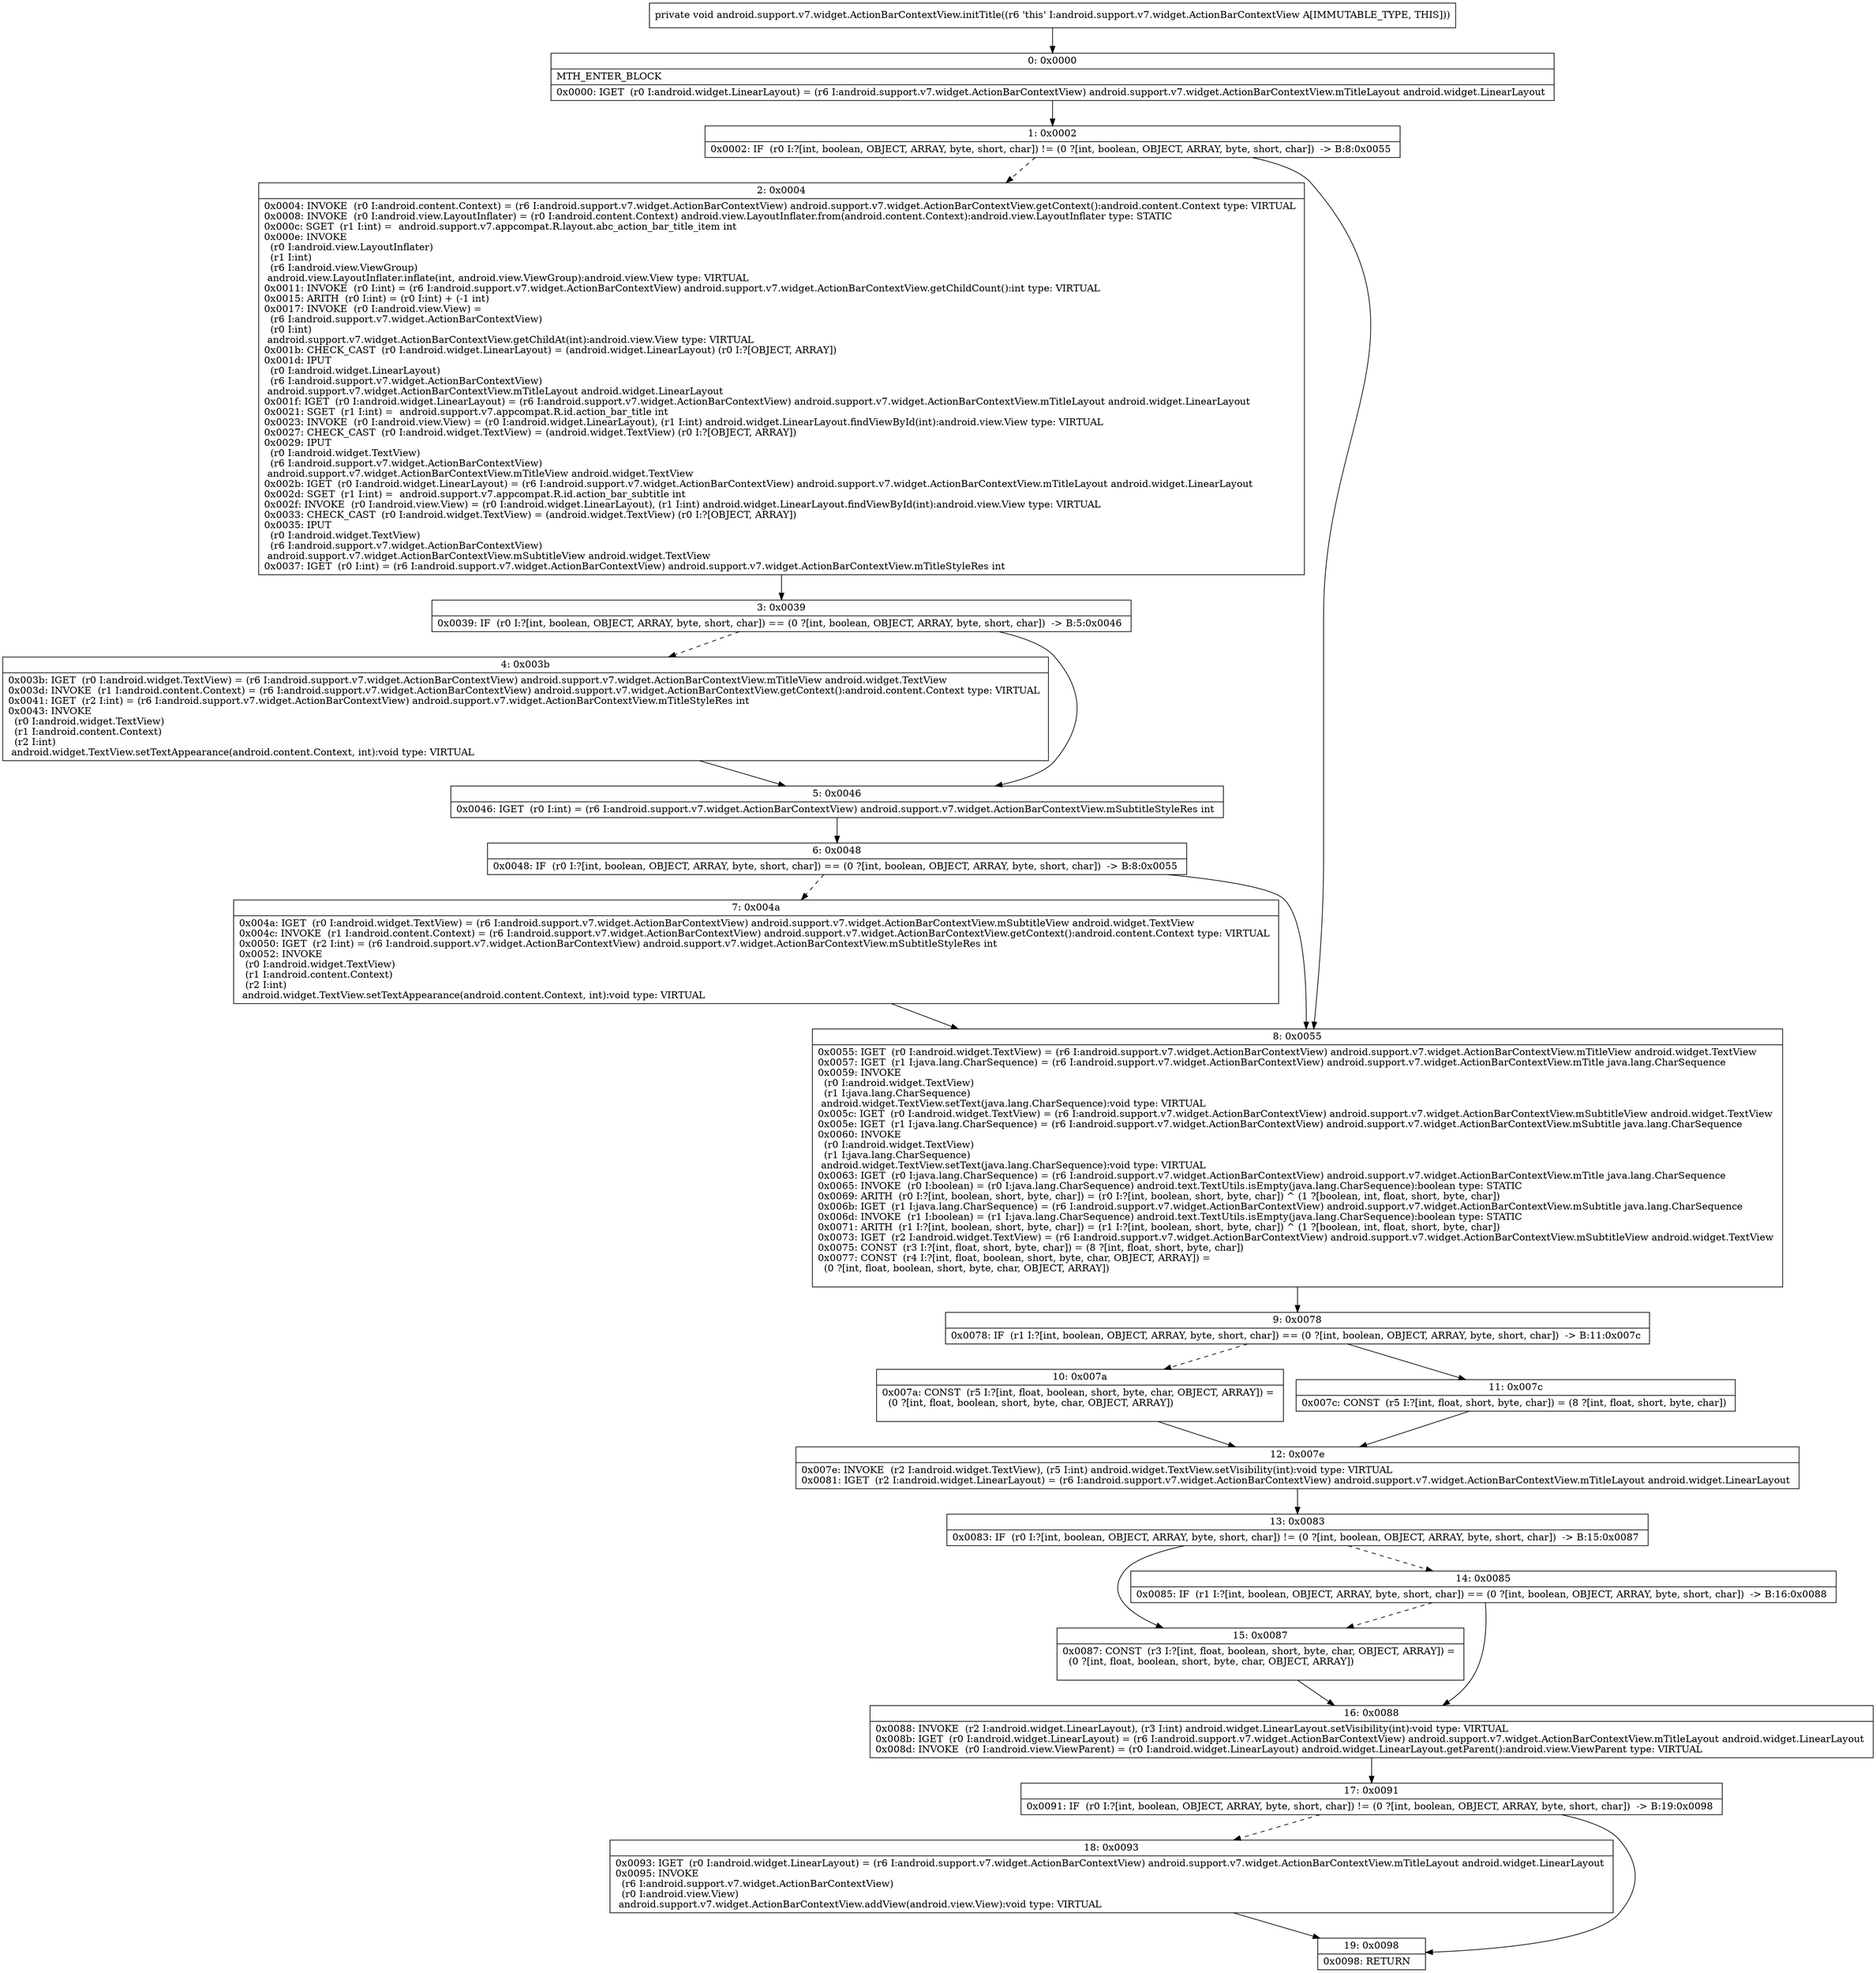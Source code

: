digraph "CFG forandroid.support.v7.widget.ActionBarContextView.initTitle()V" {
Node_0 [shape=record,label="{0\:\ 0x0000|MTH_ENTER_BLOCK\l|0x0000: IGET  (r0 I:android.widget.LinearLayout) = (r6 I:android.support.v7.widget.ActionBarContextView) android.support.v7.widget.ActionBarContextView.mTitleLayout android.widget.LinearLayout \l}"];
Node_1 [shape=record,label="{1\:\ 0x0002|0x0002: IF  (r0 I:?[int, boolean, OBJECT, ARRAY, byte, short, char]) != (0 ?[int, boolean, OBJECT, ARRAY, byte, short, char])  \-\> B:8:0x0055 \l}"];
Node_2 [shape=record,label="{2\:\ 0x0004|0x0004: INVOKE  (r0 I:android.content.Context) = (r6 I:android.support.v7.widget.ActionBarContextView) android.support.v7.widget.ActionBarContextView.getContext():android.content.Context type: VIRTUAL \l0x0008: INVOKE  (r0 I:android.view.LayoutInflater) = (r0 I:android.content.Context) android.view.LayoutInflater.from(android.content.Context):android.view.LayoutInflater type: STATIC \l0x000c: SGET  (r1 I:int) =  android.support.v7.appcompat.R.layout.abc_action_bar_title_item int \l0x000e: INVOKE  \l  (r0 I:android.view.LayoutInflater)\l  (r1 I:int)\l  (r6 I:android.view.ViewGroup)\l android.view.LayoutInflater.inflate(int, android.view.ViewGroup):android.view.View type: VIRTUAL \l0x0011: INVOKE  (r0 I:int) = (r6 I:android.support.v7.widget.ActionBarContextView) android.support.v7.widget.ActionBarContextView.getChildCount():int type: VIRTUAL \l0x0015: ARITH  (r0 I:int) = (r0 I:int) + (\-1 int) \l0x0017: INVOKE  (r0 I:android.view.View) = \l  (r6 I:android.support.v7.widget.ActionBarContextView)\l  (r0 I:int)\l android.support.v7.widget.ActionBarContextView.getChildAt(int):android.view.View type: VIRTUAL \l0x001b: CHECK_CAST  (r0 I:android.widget.LinearLayout) = (android.widget.LinearLayout) (r0 I:?[OBJECT, ARRAY]) \l0x001d: IPUT  \l  (r0 I:android.widget.LinearLayout)\l  (r6 I:android.support.v7.widget.ActionBarContextView)\l android.support.v7.widget.ActionBarContextView.mTitleLayout android.widget.LinearLayout \l0x001f: IGET  (r0 I:android.widget.LinearLayout) = (r6 I:android.support.v7.widget.ActionBarContextView) android.support.v7.widget.ActionBarContextView.mTitleLayout android.widget.LinearLayout \l0x0021: SGET  (r1 I:int) =  android.support.v7.appcompat.R.id.action_bar_title int \l0x0023: INVOKE  (r0 I:android.view.View) = (r0 I:android.widget.LinearLayout), (r1 I:int) android.widget.LinearLayout.findViewById(int):android.view.View type: VIRTUAL \l0x0027: CHECK_CAST  (r0 I:android.widget.TextView) = (android.widget.TextView) (r0 I:?[OBJECT, ARRAY]) \l0x0029: IPUT  \l  (r0 I:android.widget.TextView)\l  (r6 I:android.support.v7.widget.ActionBarContextView)\l android.support.v7.widget.ActionBarContextView.mTitleView android.widget.TextView \l0x002b: IGET  (r0 I:android.widget.LinearLayout) = (r6 I:android.support.v7.widget.ActionBarContextView) android.support.v7.widget.ActionBarContextView.mTitleLayout android.widget.LinearLayout \l0x002d: SGET  (r1 I:int) =  android.support.v7.appcompat.R.id.action_bar_subtitle int \l0x002f: INVOKE  (r0 I:android.view.View) = (r0 I:android.widget.LinearLayout), (r1 I:int) android.widget.LinearLayout.findViewById(int):android.view.View type: VIRTUAL \l0x0033: CHECK_CAST  (r0 I:android.widget.TextView) = (android.widget.TextView) (r0 I:?[OBJECT, ARRAY]) \l0x0035: IPUT  \l  (r0 I:android.widget.TextView)\l  (r6 I:android.support.v7.widget.ActionBarContextView)\l android.support.v7.widget.ActionBarContextView.mSubtitleView android.widget.TextView \l0x0037: IGET  (r0 I:int) = (r6 I:android.support.v7.widget.ActionBarContextView) android.support.v7.widget.ActionBarContextView.mTitleStyleRes int \l}"];
Node_3 [shape=record,label="{3\:\ 0x0039|0x0039: IF  (r0 I:?[int, boolean, OBJECT, ARRAY, byte, short, char]) == (0 ?[int, boolean, OBJECT, ARRAY, byte, short, char])  \-\> B:5:0x0046 \l}"];
Node_4 [shape=record,label="{4\:\ 0x003b|0x003b: IGET  (r0 I:android.widget.TextView) = (r6 I:android.support.v7.widget.ActionBarContextView) android.support.v7.widget.ActionBarContextView.mTitleView android.widget.TextView \l0x003d: INVOKE  (r1 I:android.content.Context) = (r6 I:android.support.v7.widget.ActionBarContextView) android.support.v7.widget.ActionBarContextView.getContext():android.content.Context type: VIRTUAL \l0x0041: IGET  (r2 I:int) = (r6 I:android.support.v7.widget.ActionBarContextView) android.support.v7.widget.ActionBarContextView.mTitleStyleRes int \l0x0043: INVOKE  \l  (r0 I:android.widget.TextView)\l  (r1 I:android.content.Context)\l  (r2 I:int)\l android.widget.TextView.setTextAppearance(android.content.Context, int):void type: VIRTUAL \l}"];
Node_5 [shape=record,label="{5\:\ 0x0046|0x0046: IGET  (r0 I:int) = (r6 I:android.support.v7.widget.ActionBarContextView) android.support.v7.widget.ActionBarContextView.mSubtitleStyleRes int \l}"];
Node_6 [shape=record,label="{6\:\ 0x0048|0x0048: IF  (r0 I:?[int, boolean, OBJECT, ARRAY, byte, short, char]) == (0 ?[int, boolean, OBJECT, ARRAY, byte, short, char])  \-\> B:8:0x0055 \l}"];
Node_7 [shape=record,label="{7\:\ 0x004a|0x004a: IGET  (r0 I:android.widget.TextView) = (r6 I:android.support.v7.widget.ActionBarContextView) android.support.v7.widget.ActionBarContextView.mSubtitleView android.widget.TextView \l0x004c: INVOKE  (r1 I:android.content.Context) = (r6 I:android.support.v7.widget.ActionBarContextView) android.support.v7.widget.ActionBarContextView.getContext():android.content.Context type: VIRTUAL \l0x0050: IGET  (r2 I:int) = (r6 I:android.support.v7.widget.ActionBarContextView) android.support.v7.widget.ActionBarContextView.mSubtitleStyleRes int \l0x0052: INVOKE  \l  (r0 I:android.widget.TextView)\l  (r1 I:android.content.Context)\l  (r2 I:int)\l android.widget.TextView.setTextAppearance(android.content.Context, int):void type: VIRTUAL \l}"];
Node_8 [shape=record,label="{8\:\ 0x0055|0x0055: IGET  (r0 I:android.widget.TextView) = (r6 I:android.support.v7.widget.ActionBarContextView) android.support.v7.widget.ActionBarContextView.mTitleView android.widget.TextView \l0x0057: IGET  (r1 I:java.lang.CharSequence) = (r6 I:android.support.v7.widget.ActionBarContextView) android.support.v7.widget.ActionBarContextView.mTitle java.lang.CharSequence \l0x0059: INVOKE  \l  (r0 I:android.widget.TextView)\l  (r1 I:java.lang.CharSequence)\l android.widget.TextView.setText(java.lang.CharSequence):void type: VIRTUAL \l0x005c: IGET  (r0 I:android.widget.TextView) = (r6 I:android.support.v7.widget.ActionBarContextView) android.support.v7.widget.ActionBarContextView.mSubtitleView android.widget.TextView \l0x005e: IGET  (r1 I:java.lang.CharSequence) = (r6 I:android.support.v7.widget.ActionBarContextView) android.support.v7.widget.ActionBarContextView.mSubtitle java.lang.CharSequence \l0x0060: INVOKE  \l  (r0 I:android.widget.TextView)\l  (r1 I:java.lang.CharSequence)\l android.widget.TextView.setText(java.lang.CharSequence):void type: VIRTUAL \l0x0063: IGET  (r0 I:java.lang.CharSequence) = (r6 I:android.support.v7.widget.ActionBarContextView) android.support.v7.widget.ActionBarContextView.mTitle java.lang.CharSequence \l0x0065: INVOKE  (r0 I:boolean) = (r0 I:java.lang.CharSequence) android.text.TextUtils.isEmpty(java.lang.CharSequence):boolean type: STATIC \l0x0069: ARITH  (r0 I:?[int, boolean, short, byte, char]) = (r0 I:?[int, boolean, short, byte, char]) ^ (1 ?[boolean, int, float, short, byte, char]) \l0x006b: IGET  (r1 I:java.lang.CharSequence) = (r6 I:android.support.v7.widget.ActionBarContextView) android.support.v7.widget.ActionBarContextView.mSubtitle java.lang.CharSequence \l0x006d: INVOKE  (r1 I:boolean) = (r1 I:java.lang.CharSequence) android.text.TextUtils.isEmpty(java.lang.CharSequence):boolean type: STATIC \l0x0071: ARITH  (r1 I:?[int, boolean, short, byte, char]) = (r1 I:?[int, boolean, short, byte, char]) ^ (1 ?[boolean, int, float, short, byte, char]) \l0x0073: IGET  (r2 I:android.widget.TextView) = (r6 I:android.support.v7.widget.ActionBarContextView) android.support.v7.widget.ActionBarContextView.mSubtitleView android.widget.TextView \l0x0075: CONST  (r3 I:?[int, float, short, byte, char]) = (8 ?[int, float, short, byte, char]) \l0x0077: CONST  (r4 I:?[int, float, boolean, short, byte, char, OBJECT, ARRAY]) = \l  (0 ?[int, float, boolean, short, byte, char, OBJECT, ARRAY])\l \l}"];
Node_9 [shape=record,label="{9\:\ 0x0078|0x0078: IF  (r1 I:?[int, boolean, OBJECT, ARRAY, byte, short, char]) == (0 ?[int, boolean, OBJECT, ARRAY, byte, short, char])  \-\> B:11:0x007c \l}"];
Node_10 [shape=record,label="{10\:\ 0x007a|0x007a: CONST  (r5 I:?[int, float, boolean, short, byte, char, OBJECT, ARRAY]) = \l  (0 ?[int, float, boolean, short, byte, char, OBJECT, ARRAY])\l \l}"];
Node_11 [shape=record,label="{11\:\ 0x007c|0x007c: CONST  (r5 I:?[int, float, short, byte, char]) = (8 ?[int, float, short, byte, char]) \l}"];
Node_12 [shape=record,label="{12\:\ 0x007e|0x007e: INVOKE  (r2 I:android.widget.TextView), (r5 I:int) android.widget.TextView.setVisibility(int):void type: VIRTUAL \l0x0081: IGET  (r2 I:android.widget.LinearLayout) = (r6 I:android.support.v7.widget.ActionBarContextView) android.support.v7.widget.ActionBarContextView.mTitleLayout android.widget.LinearLayout \l}"];
Node_13 [shape=record,label="{13\:\ 0x0083|0x0083: IF  (r0 I:?[int, boolean, OBJECT, ARRAY, byte, short, char]) != (0 ?[int, boolean, OBJECT, ARRAY, byte, short, char])  \-\> B:15:0x0087 \l}"];
Node_14 [shape=record,label="{14\:\ 0x0085|0x0085: IF  (r1 I:?[int, boolean, OBJECT, ARRAY, byte, short, char]) == (0 ?[int, boolean, OBJECT, ARRAY, byte, short, char])  \-\> B:16:0x0088 \l}"];
Node_15 [shape=record,label="{15\:\ 0x0087|0x0087: CONST  (r3 I:?[int, float, boolean, short, byte, char, OBJECT, ARRAY]) = \l  (0 ?[int, float, boolean, short, byte, char, OBJECT, ARRAY])\l \l}"];
Node_16 [shape=record,label="{16\:\ 0x0088|0x0088: INVOKE  (r2 I:android.widget.LinearLayout), (r3 I:int) android.widget.LinearLayout.setVisibility(int):void type: VIRTUAL \l0x008b: IGET  (r0 I:android.widget.LinearLayout) = (r6 I:android.support.v7.widget.ActionBarContextView) android.support.v7.widget.ActionBarContextView.mTitleLayout android.widget.LinearLayout \l0x008d: INVOKE  (r0 I:android.view.ViewParent) = (r0 I:android.widget.LinearLayout) android.widget.LinearLayout.getParent():android.view.ViewParent type: VIRTUAL \l}"];
Node_17 [shape=record,label="{17\:\ 0x0091|0x0091: IF  (r0 I:?[int, boolean, OBJECT, ARRAY, byte, short, char]) != (0 ?[int, boolean, OBJECT, ARRAY, byte, short, char])  \-\> B:19:0x0098 \l}"];
Node_18 [shape=record,label="{18\:\ 0x0093|0x0093: IGET  (r0 I:android.widget.LinearLayout) = (r6 I:android.support.v7.widget.ActionBarContextView) android.support.v7.widget.ActionBarContextView.mTitleLayout android.widget.LinearLayout \l0x0095: INVOKE  \l  (r6 I:android.support.v7.widget.ActionBarContextView)\l  (r0 I:android.view.View)\l android.support.v7.widget.ActionBarContextView.addView(android.view.View):void type: VIRTUAL \l}"];
Node_19 [shape=record,label="{19\:\ 0x0098|0x0098: RETURN   \l}"];
MethodNode[shape=record,label="{private void android.support.v7.widget.ActionBarContextView.initTitle((r6 'this' I:android.support.v7.widget.ActionBarContextView A[IMMUTABLE_TYPE, THIS])) }"];
MethodNode -> Node_0;
Node_0 -> Node_1;
Node_1 -> Node_2[style=dashed];
Node_1 -> Node_8;
Node_2 -> Node_3;
Node_3 -> Node_4[style=dashed];
Node_3 -> Node_5;
Node_4 -> Node_5;
Node_5 -> Node_6;
Node_6 -> Node_7[style=dashed];
Node_6 -> Node_8;
Node_7 -> Node_8;
Node_8 -> Node_9;
Node_9 -> Node_10[style=dashed];
Node_9 -> Node_11;
Node_10 -> Node_12;
Node_11 -> Node_12;
Node_12 -> Node_13;
Node_13 -> Node_14[style=dashed];
Node_13 -> Node_15;
Node_14 -> Node_15[style=dashed];
Node_14 -> Node_16;
Node_15 -> Node_16;
Node_16 -> Node_17;
Node_17 -> Node_18[style=dashed];
Node_17 -> Node_19;
Node_18 -> Node_19;
}


